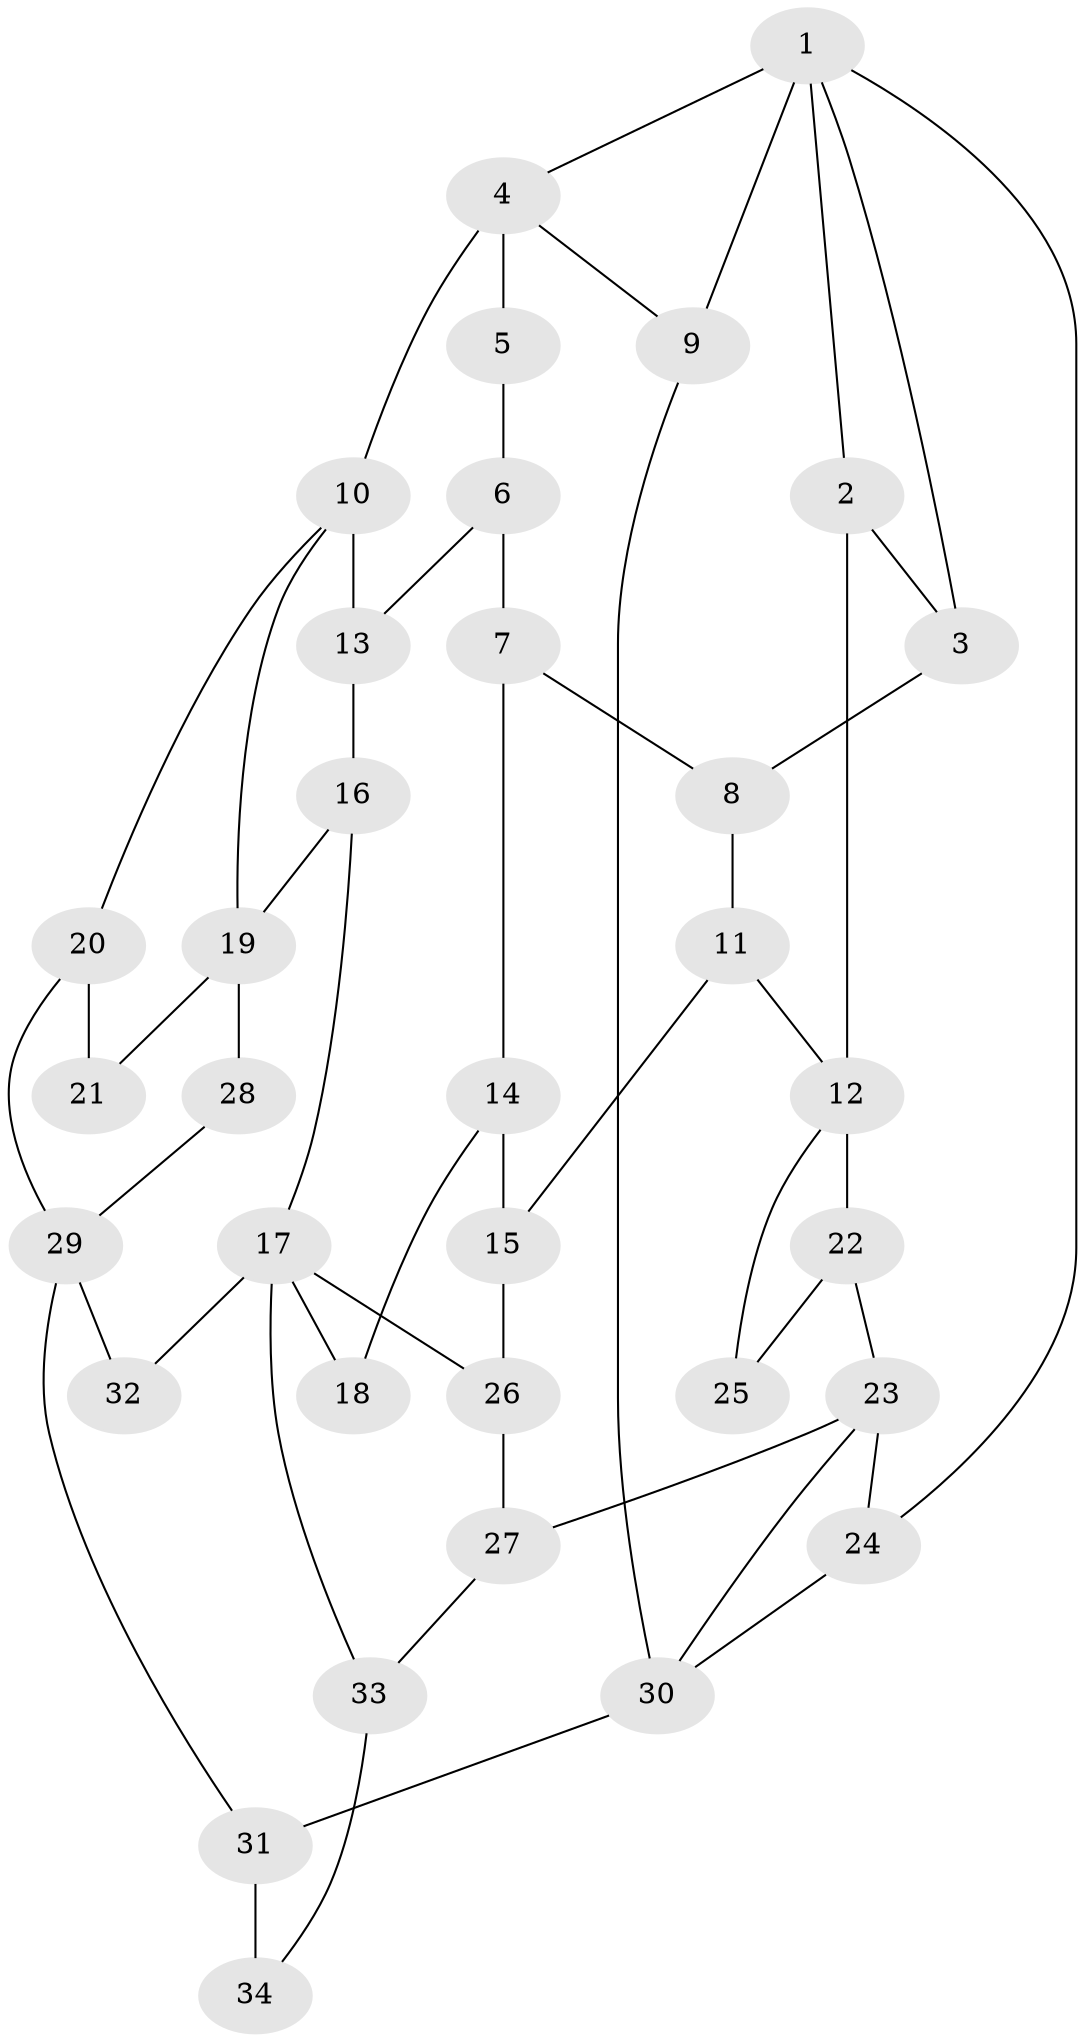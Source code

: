// original degree distribution, {3: 0.029411764705882353, 4: 0.23529411764705882, 6: 0.20588235294117646, 5: 0.5294117647058824}
// Generated by graph-tools (version 1.1) at 2025/38/03/09/25 02:38:55]
// undirected, 34 vertices, 53 edges
graph export_dot {
graph [start="1"]
  node [color=gray90,style=filled];
  1;
  2;
  3;
  4;
  5;
  6;
  7;
  8;
  9;
  10;
  11;
  12;
  13;
  14;
  15;
  16;
  17;
  18;
  19;
  20;
  21;
  22;
  23;
  24;
  25;
  26;
  27;
  28;
  29;
  30;
  31;
  32;
  33;
  34;
  1 -- 2 [weight=1.0];
  1 -- 3 [weight=1.0];
  1 -- 4 [weight=1.0];
  1 -- 9 [weight=2.0];
  1 -- 24 [weight=1.0];
  2 -- 3 [weight=1.0];
  2 -- 12 [weight=2.0];
  3 -- 8 [weight=1.0];
  4 -- 5 [weight=2.0];
  4 -- 9 [weight=1.0];
  4 -- 10 [weight=2.0];
  5 -- 6 [weight=1.0];
  6 -- 7 [weight=1.0];
  6 -- 13 [weight=1.0];
  7 -- 8 [weight=1.0];
  7 -- 14 [weight=1.0];
  8 -- 11 [weight=1.0];
  9 -- 30 [weight=1.0];
  10 -- 13 [weight=1.0];
  10 -- 19 [weight=1.0];
  10 -- 20 [weight=1.0];
  11 -- 12 [weight=1.0];
  11 -- 15 [weight=1.0];
  12 -- 22 [weight=1.0];
  12 -- 25 [weight=1.0];
  13 -- 16 [weight=1.0];
  14 -- 15 [weight=1.0];
  14 -- 18 [weight=1.0];
  15 -- 26 [weight=1.0];
  16 -- 17 [weight=1.0];
  16 -- 19 [weight=1.0];
  17 -- 18 [weight=2.0];
  17 -- 26 [weight=1.0];
  17 -- 32 [weight=1.0];
  17 -- 33 [weight=1.0];
  19 -- 21 [weight=2.0];
  19 -- 28 [weight=2.0];
  20 -- 21 [weight=1.0];
  20 -- 29 [weight=1.0];
  22 -- 23 [weight=2.0];
  22 -- 25 [weight=2.0];
  23 -- 24 [weight=1.0];
  23 -- 27 [weight=2.0];
  23 -- 30 [weight=1.0];
  24 -- 30 [weight=2.0];
  26 -- 27 [weight=2.0];
  27 -- 33 [weight=1.0];
  28 -- 29 [weight=1.0];
  29 -- 31 [weight=2.0];
  29 -- 32 [weight=2.0];
  30 -- 31 [weight=2.0];
  31 -- 34 [weight=2.0];
  33 -- 34 [weight=1.0];
}
